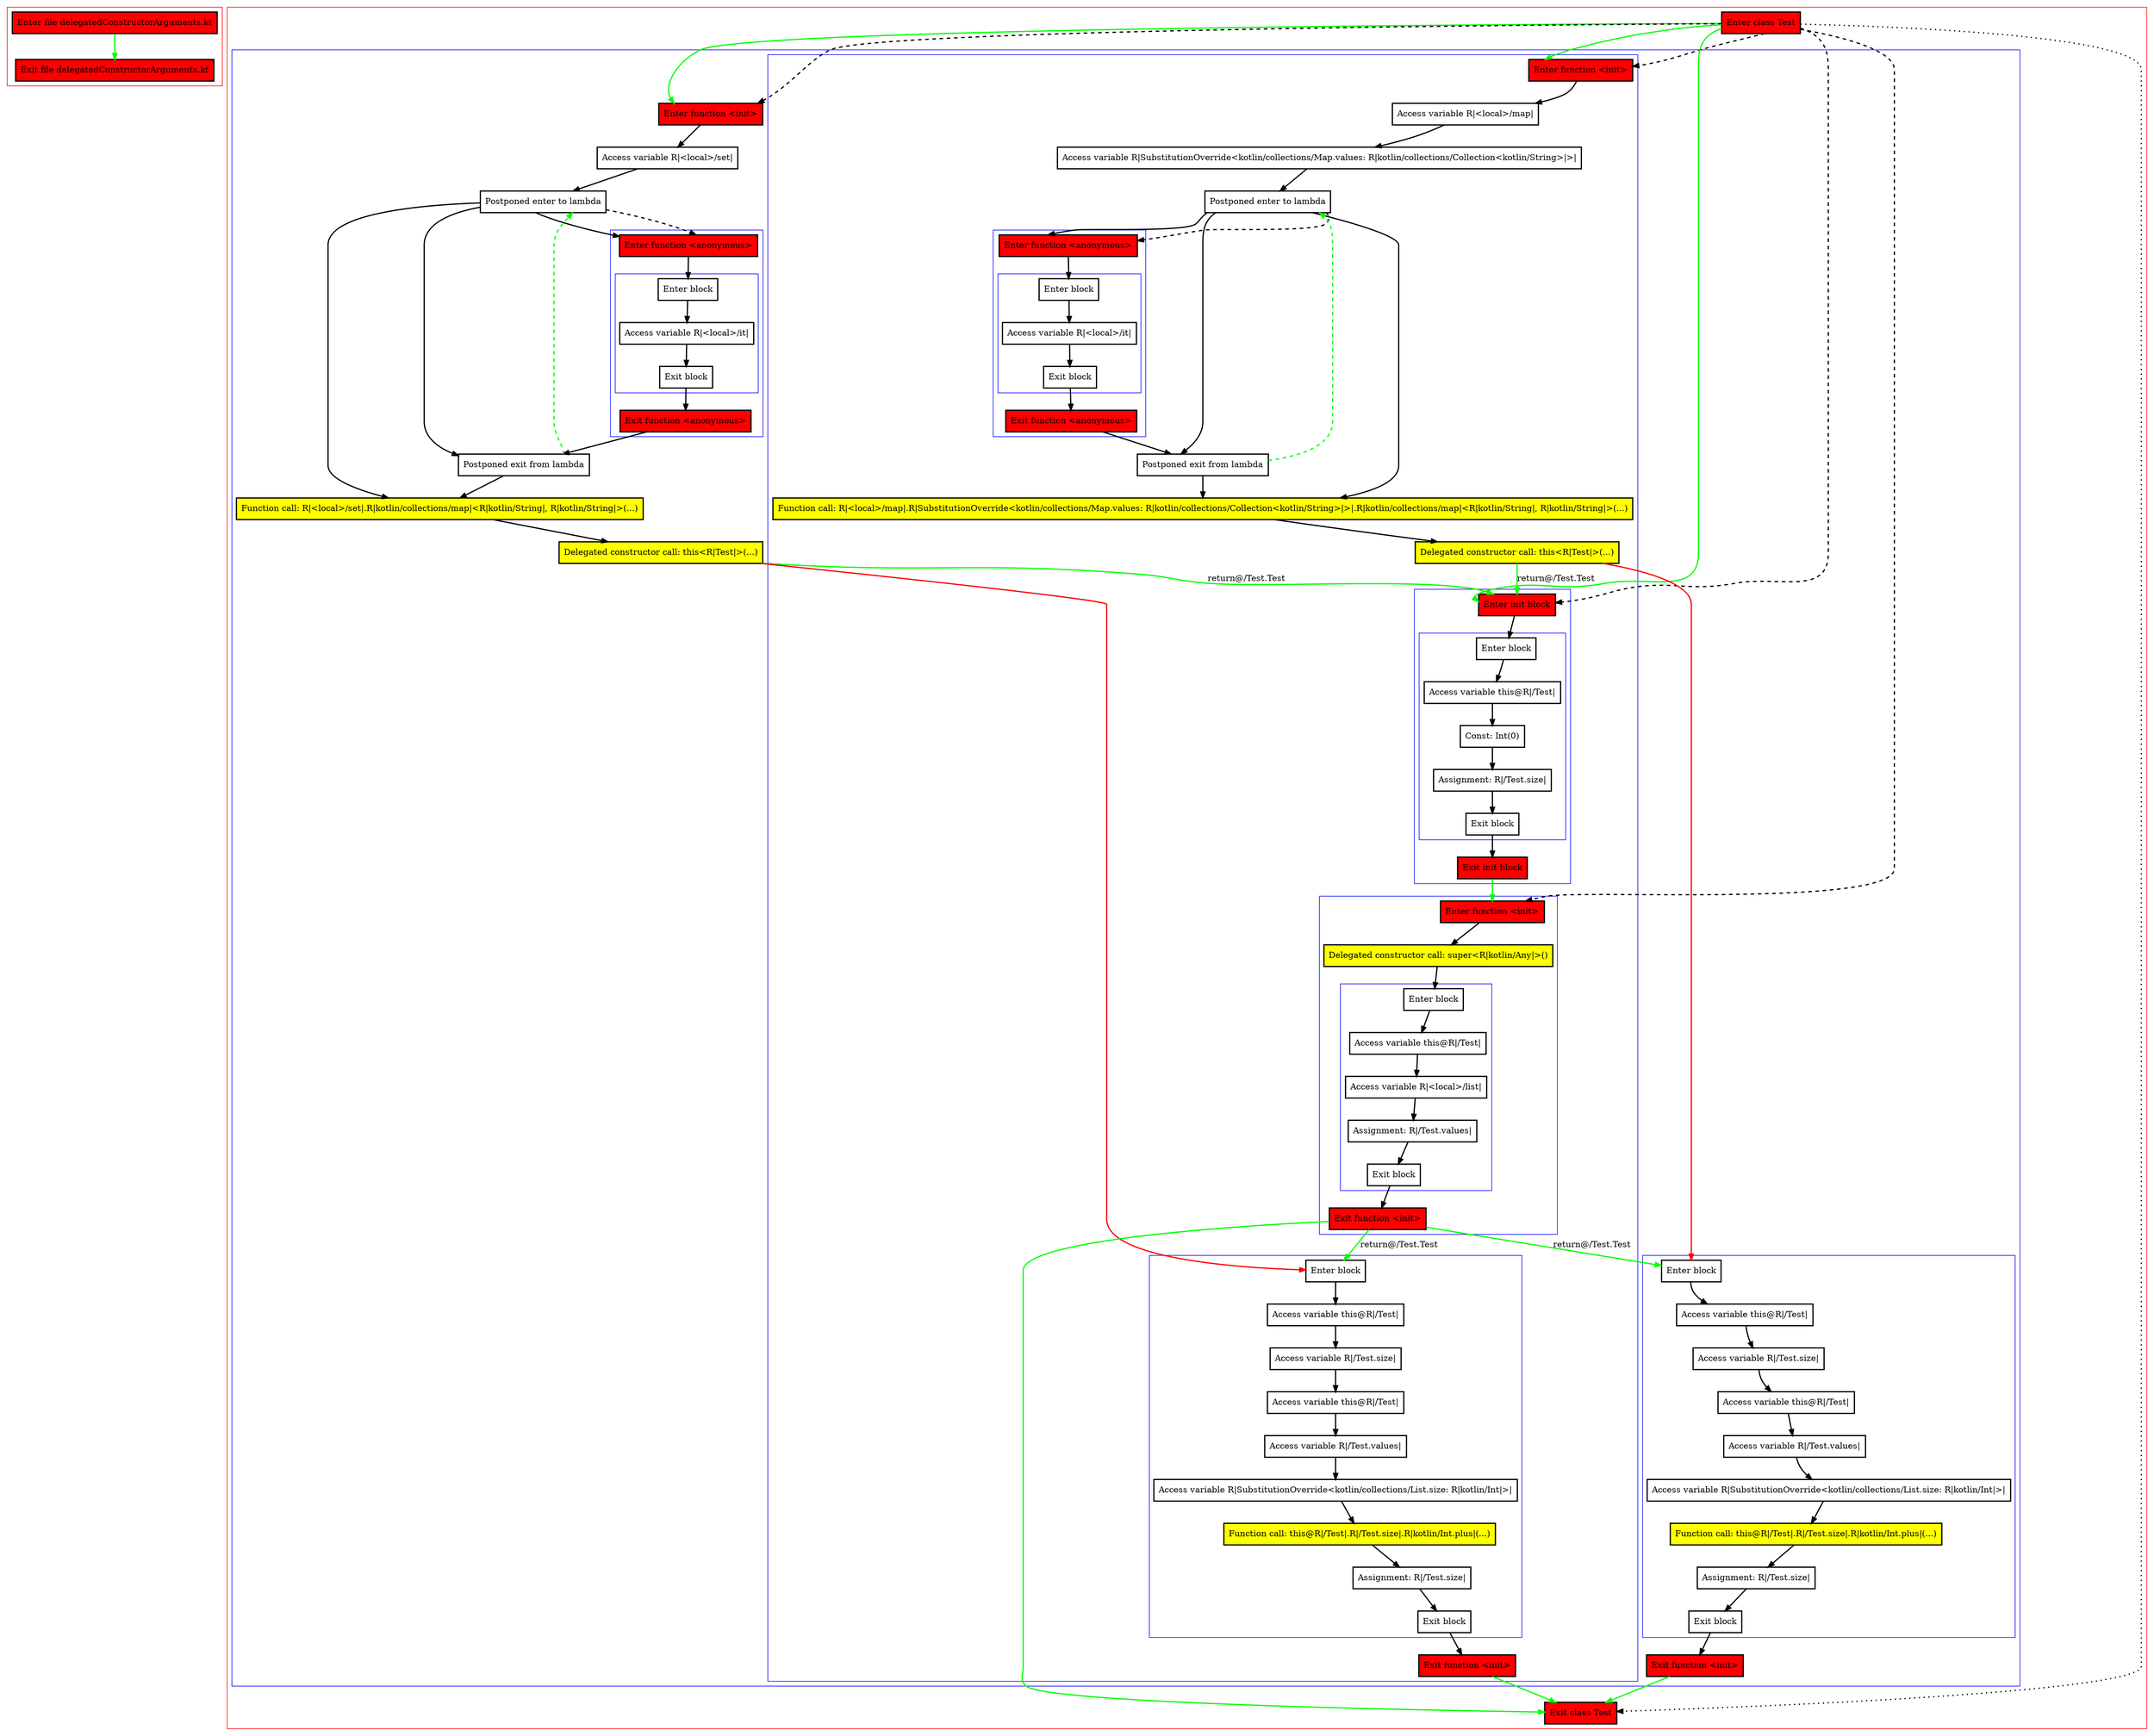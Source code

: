 digraph delegatedConstructorArguments_kt {
    graph [nodesep=3]
    node [shape=box penwidth=2]
    edge [penwidth=2]

    subgraph cluster_0 {
        color=red
        0 [label="Enter file delegatedConstructorArguments.kt" style="filled" fillcolor=red];
        1 [label="Exit file delegatedConstructorArguments.kt" style="filled" fillcolor=red];
    }
    0 -> {1} [color=green];

    subgraph cluster_1 {
        color=red
        2 [label="Enter class Test" style="filled" fillcolor=red];
        subgraph cluster_2 {
            color=blue
            3 [label="Enter function <init>" style="filled" fillcolor=red];
            4 [label="Access variable R|<local>/set|"];
            5 [label="Postponed enter to lambda"];
            subgraph cluster_3 {
                color=blue
                6 [label="Enter function <anonymous>" style="filled" fillcolor=red];
                subgraph cluster_4 {
                    color=blue
                    7 [label="Enter block"];
                    8 [label="Access variable R|<local>/it|"];
                    9 [label="Exit block"];
                }
                10 [label="Exit function <anonymous>" style="filled" fillcolor=red];
            }
            11 [label="Postponed exit from lambda"];
            12 [label="Function call: R|<local>/set|.R|kotlin/collections/map|<R|kotlin/String|, R|kotlin/String|>(...)" style="filled" fillcolor=yellow];
            13 [label="Delegated constructor call: this<R|Test|>(...)" style="filled" fillcolor=yellow];
            subgraph cluster_5 {
                color=blue
                14 [label="Enter function <init>" style="filled" fillcolor=red];
                15 [label="Access variable R|<local>/map|"];
                16 [label="Access variable R|SubstitutionOverride<kotlin/collections/Map.values: R|kotlin/collections/Collection<kotlin/String>|>|"];
                17 [label="Postponed enter to lambda"];
                subgraph cluster_6 {
                    color=blue
                    18 [label="Enter function <anonymous>" style="filled" fillcolor=red];
                    subgraph cluster_7 {
                        color=blue
                        19 [label="Enter block"];
                        20 [label="Access variable R|<local>/it|"];
                        21 [label="Exit block"];
                    }
                    22 [label="Exit function <anonymous>" style="filled" fillcolor=red];
                }
                23 [label="Postponed exit from lambda"];
                24 [label="Function call: R|<local>/map|.R|SubstitutionOverride<kotlin/collections/Map.values: R|kotlin/collections/Collection<kotlin/String>|>|.R|kotlin/collections/map|<R|kotlin/String|, R|kotlin/String|>(...)" style="filled" fillcolor=yellow];
                25 [label="Delegated constructor call: this<R|Test|>(...)" style="filled" fillcolor=yellow];
                subgraph cluster_8 {
                    color=blue
                    26 [label="Enter init block" style="filled" fillcolor=red];
                    subgraph cluster_9 {
                        color=blue
                        27 [label="Enter block"];
                        28 [label="Access variable this@R|/Test|"];
                        29 [label="Const: Int(0)"];
                        30 [label="Assignment: R|/Test.size|"];
                        31 [label="Exit block"];
                    }
                    32 [label="Exit init block" style="filled" fillcolor=red];
                }
                subgraph cluster_10 {
                    color=blue
                    33 [label="Enter function <init>" style="filled" fillcolor=red];
                    34 [label="Delegated constructor call: super<R|kotlin/Any|>()" style="filled" fillcolor=yellow];
                    subgraph cluster_11 {
                        color=blue
                        35 [label="Enter block"];
                        36 [label="Access variable this@R|/Test|"];
                        37 [label="Access variable R|<local>/list|"];
                        38 [label="Assignment: R|/Test.values|"];
                        39 [label="Exit block"];
                    }
                    40 [label="Exit function <init>" style="filled" fillcolor=red];
                }
                subgraph cluster_12 {
                    color=blue
                    41 [label="Enter block"];
                    42 [label="Access variable this@R|/Test|"];
                    43 [label="Access variable R|/Test.size|"];
                    44 [label="Access variable this@R|/Test|"];
                    45 [label="Access variable R|/Test.values|"];
                    46 [label="Access variable R|SubstitutionOverride<kotlin/collections/List.size: R|kotlin/Int|>|"];
                    47 [label="Function call: this@R|/Test|.R|/Test.size|.R|kotlin/Int.plus|(...)" style="filled" fillcolor=yellow];
                    48 [label="Assignment: R|/Test.size|"];
                    49 [label="Exit block"];
                }
                50 [label="Exit function <init>" style="filled" fillcolor=red];
            }
            subgraph cluster_13 {
                color=blue
                51 [label="Enter block"];
                52 [label="Access variable this@R|/Test|"];
                53 [label="Access variable R|/Test.size|"];
                54 [label="Access variable this@R|/Test|"];
                55 [label="Access variable R|/Test.values|"];
                56 [label="Access variable R|SubstitutionOverride<kotlin/collections/List.size: R|kotlin/Int|>|"];
                57 [label="Function call: this@R|/Test|.R|/Test.size|.R|kotlin/Int.plus|(...)" style="filled" fillcolor=yellow];
                58 [label="Assignment: R|/Test.size|"];
                59 [label="Exit block"];
            }
            60 [label="Exit function <init>" style="filled" fillcolor=red];
        }
        61 [label="Exit class Test" style="filled" fillcolor=red];
    }
    2 -> {3 14 26} [color=green];
    2 -> {61} [style=dotted];
    2 -> {3 14 26 33} [style=dashed];
    3 -> {4};
    4 -> {5};
    5 -> {6 11 12};
    5 -> {6} [style=dashed];
    6 -> {7};
    7 -> {8};
    8 -> {9};
    9 -> {10};
    10 -> {11};
    11 -> {12};
    11 -> {5} [color=green style=dashed];
    12 -> {13};
    13 -> {26} [color=green label="return@/Test.Test"];
    13 -> {41} [color=red];
    14 -> {15};
    15 -> {16};
    16 -> {17};
    17 -> {18 23 24};
    17 -> {18} [style=dashed];
    18 -> {19};
    19 -> {20};
    20 -> {21};
    21 -> {22};
    22 -> {23};
    23 -> {24};
    23 -> {17} [color=green style=dashed];
    24 -> {25};
    25 -> {26} [color=green label="return@/Test.Test"];
    25 -> {51} [color=red];
    26 -> {27};
    27 -> {28};
    28 -> {29};
    29 -> {30};
    30 -> {31};
    31 -> {32};
    32 -> {33} [color=green];
    33 -> {34};
    34 -> {35};
    35 -> {36};
    36 -> {37};
    37 -> {38};
    38 -> {39};
    39 -> {40};
    40 -> {41 51} [color=green label="return@/Test.Test"];
    40 -> {61} [color=green];
    41 -> {42};
    42 -> {43};
    43 -> {44};
    44 -> {45};
    45 -> {46};
    46 -> {47};
    47 -> {48};
    48 -> {49};
    49 -> {50};
    50 -> {61} [color=green];
    51 -> {52};
    52 -> {53};
    53 -> {54};
    54 -> {55};
    55 -> {56};
    56 -> {57};
    57 -> {58};
    58 -> {59};
    59 -> {60};
    60 -> {61} [color=green];

}
